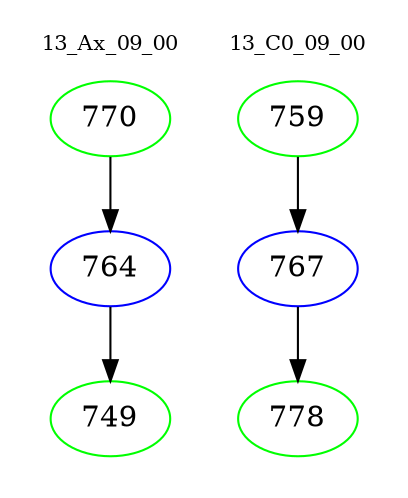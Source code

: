 digraph{
subgraph cluster_0 {
color = white
label = "13_Ax_09_00";
fontsize=10;
T0_770 [label="770", color="green"]
T0_770 -> T0_764 [color="black"]
T0_764 [label="764", color="blue"]
T0_764 -> T0_749 [color="black"]
T0_749 [label="749", color="green"]
}
subgraph cluster_1 {
color = white
label = "13_C0_09_00";
fontsize=10;
T1_759 [label="759", color="green"]
T1_759 -> T1_767 [color="black"]
T1_767 [label="767", color="blue"]
T1_767 -> T1_778 [color="black"]
T1_778 [label="778", color="green"]
}
}
